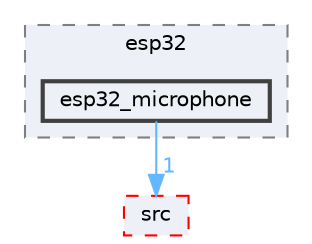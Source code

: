 digraph "Face_Access_inferencing/examples/esp32/esp32_microphone"
{
 // LATEX_PDF_SIZE
  bgcolor="transparent";
  edge [fontname=Helvetica,fontsize=10,labelfontname=Helvetica,labelfontsize=10];
  node [fontname=Helvetica,fontsize=10,shape=box,height=0.2,width=0.4];
  compound=true
  subgraph clusterdir_6f272002d1ae7c15e97540409d4604a6 {
    graph [ bgcolor="#edf0f7", pencolor="grey50", label="esp32", fontname=Helvetica,fontsize=10 style="filled,dashed", URL="dir_6f272002d1ae7c15e97540409d4604a6.html",tooltip=""]
  dir_6cb35cc0fb3148e3b26654df146e348f [label="esp32_microphone", fillcolor="#edf0f7", color="grey25", style="filled,bold", URL="dir_6cb35cc0fb3148e3b26654df146e348f.html",tooltip=""];
  }
  dir_a10e16a828caf535b3ccf4484f92e610 [label="src", fillcolor="#edf0f7", color="red", style="filled,dashed", URL="dir_a10e16a828caf535b3ccf4484f92e610.html",tooltip=""];
  dir_6cb35cc0fb3148e3b26654df146e348f->dir_a10e16a828caf535b3ccf4484f92e610 [headlabel="1", labeldistance=1.5 headhref="dir_000092_000302.html" href="dir_000092_000302.html" color="steelblue1" fontcolor="steelblue1"];
}
